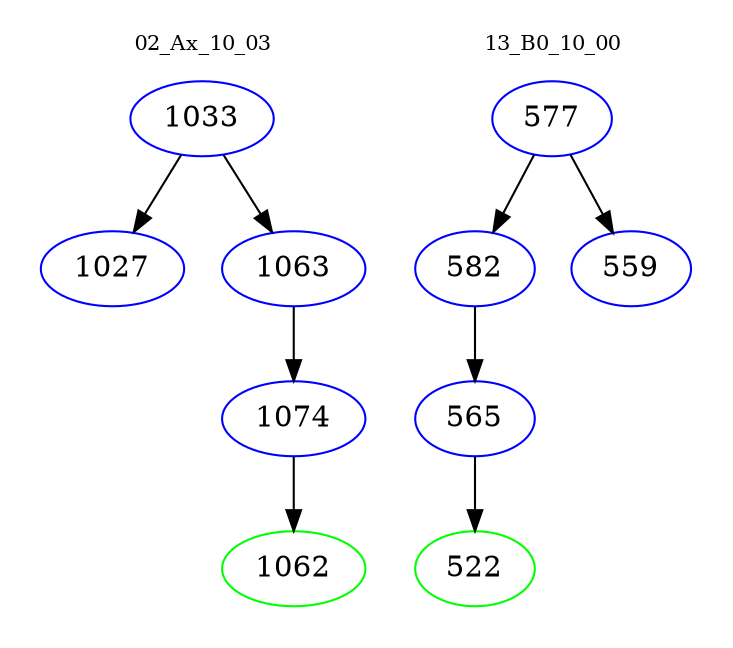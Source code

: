 digraph{
subgraph cluster_0 {
color = white
label = "02_Ax_10_03";
fontsize=10;
T0_1033 [label="1033", color="blue"]
T0_1033 -> T0_1027 [color="black"]
T0_1027 [label="1027", color="blue"]
T0_1033 -> T0_1063 [color="black"]
T0_1063 [label="1063", color="blue"]
T0_1063 -> T0_1074 [color="black"]
T0_1074 [label="1074", color="blue"]
T0_1074 -> T0_1062 [color="black"]
T0_1062 [label="1062", color="green"]
}
subgraph cluster_1 {
color = white
label = "13_B0_10_00";
fontsize=10;
T1_577 [label="577", color="blue"]
T1_577 -> T1_582 [color="black"]
T1_582 [label="582", color="blue"]
T1_582 -> T1_565 [color="black"]
T1_565 [label="565", color="blue"]
T1_565 -> T1_522 [color="black"]
T1_522 [label="522", color="green"]
T1_577 -> T1_559 [color="black"]
T1_559 [label="559", color="blue"]
}
}
